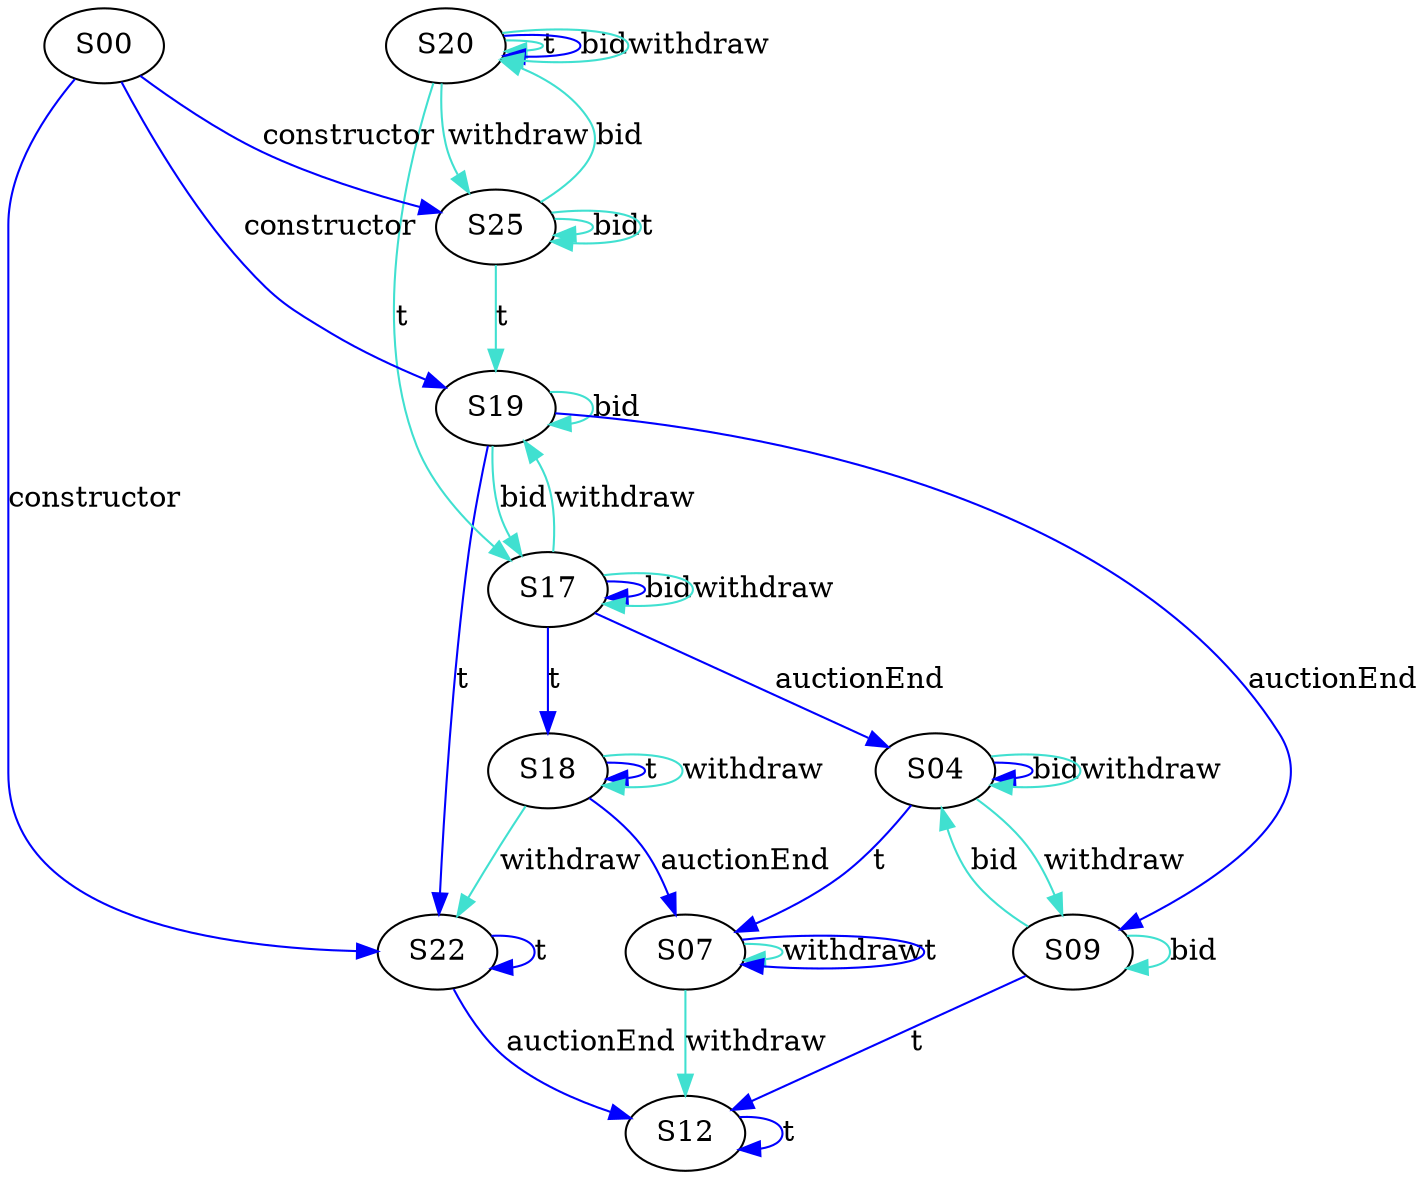 digraph {

S04->S04 [label="bid", style="", color="blue"]
S19->S09 [label="auctionEnd", style="", color="blue"]
S18->S18 [label="t", style="", color="blue"]
S19->S22 [label="t", style="", color="blue"]
S19->S17 [label="bid", style="", color="turquoise"]
S19->S19 [label="bid", style="", color="turquoise"]
S04->S04 [label="withdraw", style="", color="turquoise"]
S04->S09 [label="withdraw", style="", color="turquoise"]
S17->S04 [label="auctionEnd", style="", color="blue"]
S12->S12 [label="t", style="", color="blue"]
S18->S07 [label="auctionEnd", style="", color="blue"]
S17->S18 [label="t", style="", color="blue"]
S07->S07 [label="withdraw", style="", color="turquoise"]
S07->S12 [label="withdraw", style="", color="turquoise"]
S20->S17 [label="t", style="", color="turquoise"]
S20->S20 [label="t", style="", color="turquoise"]
S04->S07 [label="t", style="", color="blue"]
S09->S04 [label="bid", style="", color="turquoise"]
S09->S09 [label="bid", style="", color="turquoise"]
S22->S12 [label="auctionEnd", style="", color="blue"]
S17->S17 [label="bid", style="", color="blue"]
S00->S19 [label="constructor", style="", color="blue"]
S00->S22 [label="constructor", style="", color="blue"]
S00->S25 [label="constructor", style="", color="blue"]
S22->S22 [label="t", style="", color="blue"]
S20->S20 [label="bid", style="", color="blue"]
S07->S07 [label="t", style="", color="blue"]
S20->S20 [label="withdraw", style="", color="turquoise"]
S20->S25 [label="withdraw", style="", color="turquoise"]
S09->S12 [label="t", style="", color="blue"]
S25->S20 [label="bid", style="", color="turquoise"]
S25->S25 [label="bid", style="", color="turquoise"]
S25->S19 [label="t", style="", color="turquoise"]
S25->S25 [label="t", style="", color="turquoise"]
S17->S17 [label="withdraw", style="", color="turquoise"]
S17->S19 [label="withdraw", style="", color="turquoise"]
S18->S18 [label="withdraw", style="", color="turquoise"]
S18->S22 [label="withdraw", style="", color="turquoise"]
}